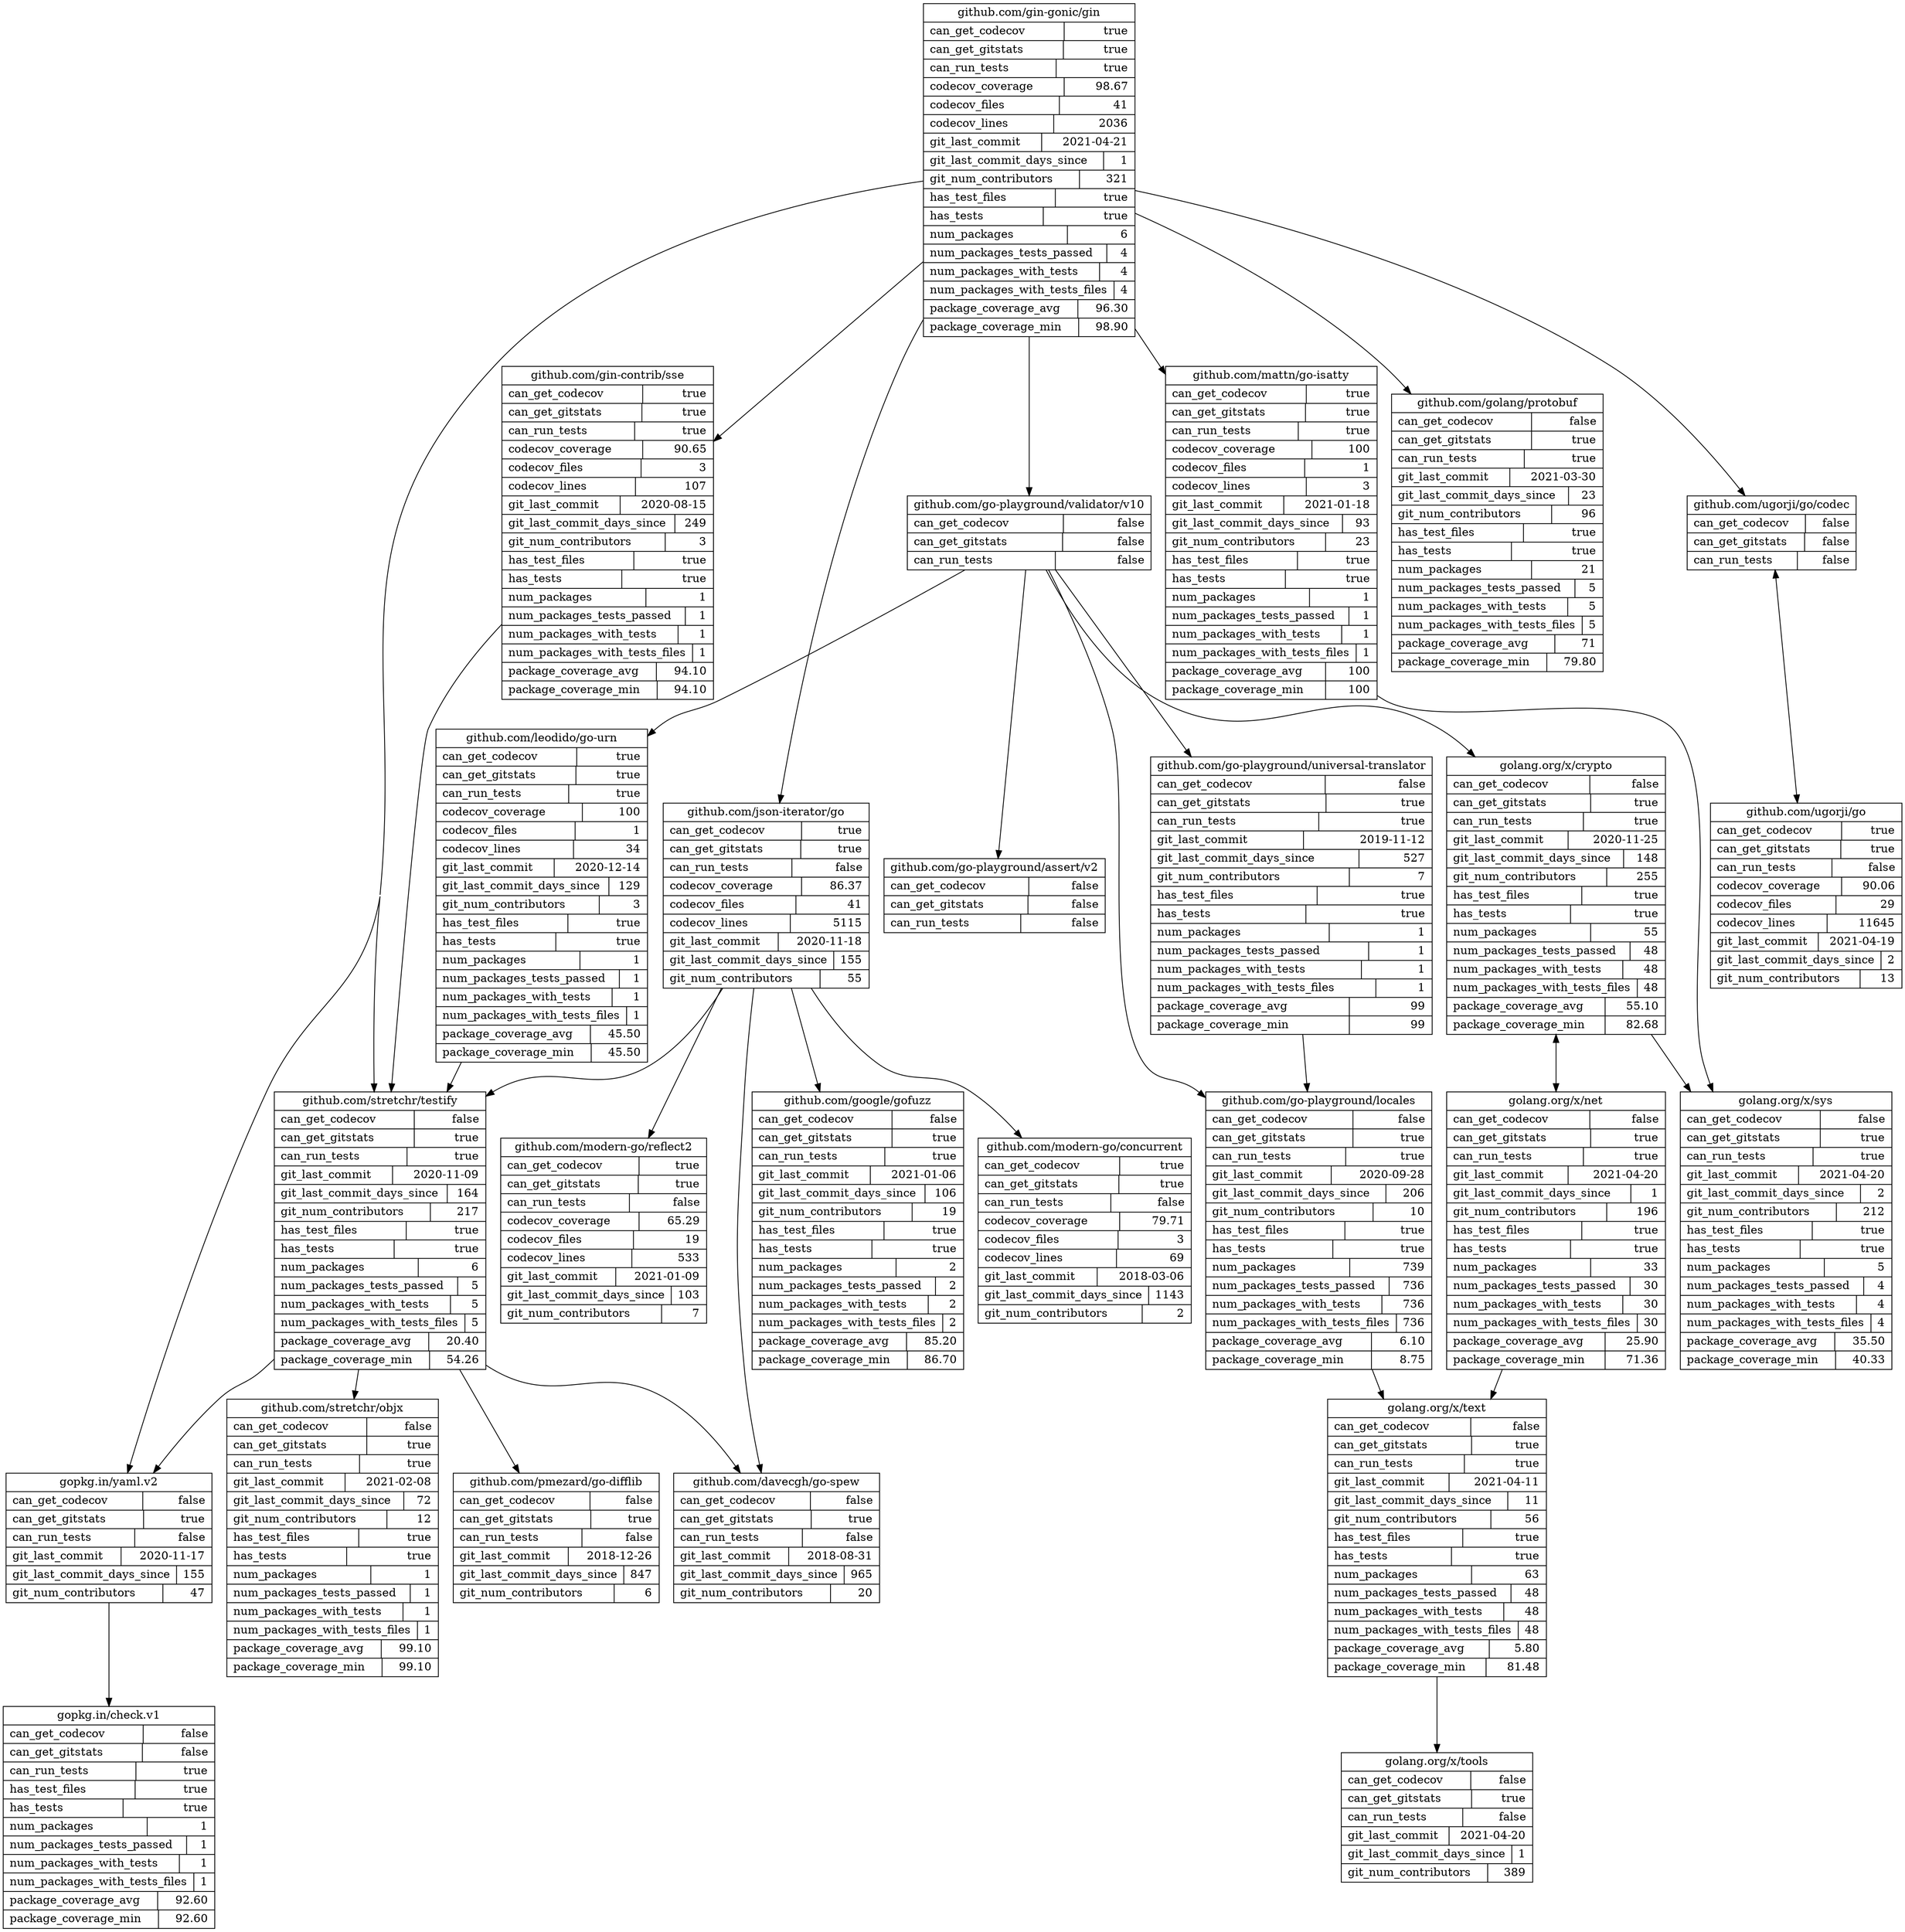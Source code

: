 digraph G {
	concentrate=True;
	rankdir=TB;
	node [shape=record];
	
	"github.com/gin-gonic/gin" [label="{ github.com/gin-gonic/gin | {can_get_codecov\l | true\r} | {can_get_gitstats\l | true\r} | {can_run_tests\l | true\r} | {codecov_coverage\l | 98.67\r} | {codecov_files\l | 41\r} | {codecov_lines\l | 2036\r} | {git_last_commit\l | 2021-04-21\r} | {git_last_commit_days_since\l | 1\r} | {git_num_contributors\l | 321\r} | {has_test_files\l | true\r} | {has_tests\l | true\r} | {num_packages\l | 6\r} | {num_packages_tests_passed\l | 4\r} | {num_packages_with_tests\l | 4\r} | {num_packages_with_tests_files\l | 4\r} | {package_coverage_avg\l | 96.30\r} | {package_coverage_min\l | 98.90\r} }"];
	"github.com/gin-contrib/sse" [label="{ github.com/gin-contrib/sse | {can_get_codecov\l | true\r} | {can_get_gitstats\l | true\r} | {can_run_tests\l | true\r} | {codecov_coverage\l | 90.65\r} | {codecov_files\l | 3\r} | {codecov_lines\l | 107\r} | {git_last_commit\l | 2020-08-15\r} | {git_last_commit_days_since\l | 249\r} | {git_num_contributors\l | 3\r} | {has_test_files\l | true\r} | {has_tests\l | true\r} | {num_packages\l | 1\r} | {num_packages_tests_passed\l | 1\r} | {num_packages_with_tests\l | 1\r} | {num_packages_with_tests_files\l | 1\r} | {package_coverage_avg\l | 94.10\r} | {package_coverage_min\l | 94.10\r} }"];
	"github.com/go-playground/validator/v10" [label="{ github.com/go-playground/validator/v10 | {can_get_codecov\l | false\r} | {can_get_gitstats\l | false\r} | {can_run_tests\l | false\r} }"];
	"github.com/golang/protobuf" [label="{ github.com/golang/protobuf | {can_get_codecov\l | false\r} | {can_get_gitstats\l | true\r} | {can_run_tests\l | true\r} | {git_last_commit\l | 2021-03-30\r} | {git_last_commit_days_since\l | 23\r} | {git_num_contributors\l | 96\r} | {has_test_files\l | true\r} | {has_tests\l | true\r} | {num_packages\l | 21\r} | {num_packages_tests_passed\l | 5\r} | {num_packages_with_tests\l | 5\r} | {num_packages_with_tests_files\l | 5\r} | {package_coverage_avg\l | 71\r} | {package_coverage_min\l | 79.80\r} }"];
	"github.com/json-iterator/go" [label="{ github.com/json-iterator/go | {can_get_codecov\l | true\r} | {can_get_gitstats\l | true\r} | {can_run_tests\l | false\r} | {codecov_coverage\l | 86.37\r} | {codecov_files\l | 41\r} | {codecov_lines\l | 5115\r} | {git_last_commit\l | 2020-11-18\r} | {git_last_commit_days_since\l | 155\r} | {git_num_contributors\l | 55\r} }"];
	"github.com/mattn/go-isatty" [label="{ github.com/mattn/go-isatty | {can_get_codecov\l | true\r} | {can_get_gitstats\l | true\r} | {can_run_tests\l | true\r} | {codecov_coverage\l | 100\r} | {codecov_files\l | 1\r} | {codecov_lines\l | 3\r} | {git_last_commit\l | 2021-01-18\r} | {git_last_commit_days_since\l | 93\r} | {git_num_contributors\l | 23\r} | {has_test_files\l | true\r} | {has_tests\l | true\r} | {num_packages\l | 1\r} | {num_packages_tests_passed\l | 1\r} | {num_packages_with_tests\l | 1\r} | {num_packages_with_tests_files\l | 1\r} | {package_coverage_avg\l | 100\r} | {package_coverage_min\l | 100\r} }"];
	"github.com/stretchr/testify" [label="{ github.com/stretchr/testify | {can_get_codecov\l | false\r} | {can_get_gitstats\l | true\r} | {can_run_tests\l | true\r} | {git_last_commit\l | 2020-11-09\r} | {git_last_commit_days_since\l | 164\r} | {git_num_contributors\l | 217\r} | {has_test_files\l | true\r} | {has_tests\l | true\r} | {num_packages\l | 6\r} | {num_packages_tests_passed\l | 5\r} | {num_packages_with_tests\l | 5\r} | {num_packages_with_tests_files\l | 5\r} | {package_coverage_avg\l | 20.40\r} | {package_coverage_min\l | 54.26\r} }"];
	"github.com/ugorji/go/codec" [label="{ github.com/ugorji/go/codec | {can_get_codecov\l | false\r} | {can_get_gitstats\l | false\r} | {can_run_tests\l | false\r} }"];
	"gopkg.in/yaml.v2" [label="{ gopkg.in/yaml.v2 | {can_get_codecov\l | false\r} | {can_get_gitstats\l | true\r} | {can_run_tests\l | false\r} | {git_last_commit\l | 2020-11-17\r} | {git_last_commit_days_since\l | 155\r} | {git_num_contributors\l | 47\r} }"];
	"github.com/go-playground/assert/v2" [label="{ github.com/go-playground/assert/v2 | {can_get_codecov\l | false\r} | {can_get_gitstats\l | false\r} | {can_run_tests\l | false\r} }"];
	"github.com/go-playground/locales" [label="{ github.com/go-playground/locales | {can_get_codecov\l | false\r} | {can_get_gitstats\l | true\r} | {can_run_tests\l | true\r} | {git_last_commit\l | 2020-09-28\r} | {git_last_commit_days_since\l | 206\r} | {git_num_contributors\l | 10\r} | {has_test_files\l | true\r} | {has_tests\l | true\r} | {num_packages\l | 739\r} | {num_packages_tests_passed\l | 736\r} | {num_packages_with_tests\l | 736\r} | {num_packages_with_tests_files\l | 736\r} | {package_coverage_avg\l | 6.10\r} | {package_coverage_min\l | 8.75\r} }"];
	"github.com/go-playground/universal-translator" [label="{ github.com/go-playground/universal-translator | {can_get_codecov\l | false\r} | {can_get_gitstats\l | true\r} | {can_run_tests\l | true\r} | {git_last_commit\l | 2019-11-12\r} | {git_last_commit_days_since\l | 527\r} | {git_num_contributors\l | 7\r} | {has_test_files\l | true\r} | {has_tests\l | true\r} | {num_packages\l | 1\r} | {num_packages_tests_passed\l | 1\r} | {num_packages_with_tests\l | 1\r} | {num_packages_with_tests_files\l | 1\r} | {package_coverage_avg\l | 99\r} | {package_coverage_min\l | 99\r} }"];
	"github.com/leodido/go-urn" [label="{ github.com/leodido/go-urn | {can_get_codecov\l | true\r} | {can_get_gitstats\l | true\r} | {can_run_tests\l | true\r} | {codecov_coverage\l | 100\r} | {codecov_files\l | 1\r} | {codecov_lines\l | 34\r} | {git_last_commit\l | 2020-12-14\r} | {git_last_commit_days_since\l | 129\r} | {git_num_contributors\l | 3\r} | {has_test_files\l | true\r} | {has_tests\l | true\r} | {num_packages\l | 1\r} | {num_packages_tests_passed\l | 1\r} | {num_packages_with_tests\l | 1\r} | {num_packages_with_tests_files\l | 1\r} | {package_coverage_avg\l | 45.50\r} | {package_coverage_min\l | 45.50\r} }"];
	"golang.org/x/crypto" [label="{ golang.org/x/crypto | {can_get_codecov\l | false\r} | {can_get_gitstats\l | true\r} | {can_run_tests\l | true\r} | {git_last_commit\l | 2020-11-25\r} | {git_last_commit_days_since\l | 148\r} | {git_num_contributors\l | 255\r} | {has_test_files\l | true\r} | {has_tests\l | true\r} | {num_packages\l | 55\r} | {num_packages_tests_passed\l | 48\r} | {num_packages_with_tests\l | 48\r} | {num_packages_with_tests_files\l | 48\r} | {package_coverage_avg\l | 55.10\r} | {package_coverage_min\l | 82.68\r} }"];
	"github.com/davecgh/go-spew" [label="{ github.com/davecgh/go-spew | {can_get_codecov\l | false\r} | {can_get_gitstats\l | true\r} | {can_run_tests\l | false\r} | {git_last_commit\l | 2018-08-31\r} | {git_last_commit_days_since\l | 965\r} | {git_num_contributors\l | 20\r} }"];
	"github.com/google/gofuzz" [label="{ github.com/google/gofuzz | {can_get_codecov\l | false\r} | {can_get_gitstats\l | true\r} | {can_run_tests\l | true\r} | {git_last_commit\l | 2021-01-06\r} | {git_last_commit_days_since\l | 106\r} | {git_num_contributors\l | 19\r} | {has_test_files\l | true\r} | {has_tests\l | true\r} | {num_packages\l | 2\r} | {num_packages_tests_passed\l | 2\r} | {num_packages_with_tests\l | 2\r} | {num_packages_with_tests_files\l | 2\r} | {package_coverage_avg\l | 85.20\r} | {package_coverage_min\l | 86.70\r} }"];
	"github.com/modern-go/concurrent" [label="{ github.com/modern-go/concurrent | {can_get_codecov\l | true\r} | {can_get_gitstats\l | true\r} | {can_run_tests\l | false\r} | {codecov_coverage\l | 79.71\r} | {codecov_files\l | 3\r} | {codecov_lines\l | 69\r} | {git_last_commit\l | 2018-03-06\r} | {git_last_commit_days_since\l | 1143\r} | {git_num_contributors\l | 2\r} }"];
	"github.com/modern-go/reflect2" [label="{ github.com/modern-go/reflect2 | {can_get_codecov\l | true\r} | {can_get_gitstats\l | true\r} | {can_run_tests\l | false\r} | {codecov_coverage\l | 65.29\r} | {codecov_files\l | 19\r} | {codecov_lines\l | 533\r} | {git_last_commit\l | 2021-01-09\r} | {git_last_commit_days_since\l | 103\r} | {git_num_contributors\l | 7\r} }"];
	"golang.org/x/sys" [label="{ golang.org/x/sys | {can_get_codecov\l | false\r} | {can_get_gitstats\l | true\r} | {can_run_tests\l | true\r} | {git_last_commit\l | 2021-04-20\r} | {git_last_commit_days_since\l | 2\r} | {git_num_contributors\l | 212\r} | {has_test_files\l | true\r} | {has_tests\l | true\r} | {num_packages\l | 5\r} | {num_packages_tests_passed\l | 4\r} | {num_packages_with_tests\l | 4\r} | {num_packages_with_tests_files\l | 4\r} | {package_coverage_avg\l | 35.50\r} | {package_coverage_min\l | 40.33\r} }"];
	"github.com/pmezard/go-difflib" [label="{ github.com/pmezard/go-difflib | {can_get_codecov\l | false\r} | {can_get_gitstats\l | true\r} | {can_run_tests\l | false\r} | {git_last_commit\l | 2018-12-26\r} | {git_last_commit_days_since\l | 847\r} | {git_num_contributors\l | 6\r} }"];
	"github.com/stretchr/objx" [label="{ github.com/stretchr/objx | {can_get_codecov\l | false\r} | {can_get_gitstats\l | true\r} | {can_run_tests\l | true\r} | {git_last_commit\l | 2021-02-08\r} | {git_last_commit_days_since\l | 72\r} | {git_num_contributors\l | 12\r} | {has_test_files\l | true\r} | {has_tests\l | true\r} | {num_packages\l | 1\r} | {num_packages_tests_passed\l | 1\r} | {num_packages_with_tests\l | 1\r} | {num_packages_with_tests_files\l | 1\r} | {package_coverage_avg\l | 99.10\r} | {package_coverage_min\l | 99.10\r} }"];
	"github.com/ugorji/go" [label="{ github.com/ugorji/go | {can_get_codecov\l | true\r} | {can_get_gitstats\l | true\r} | {can_run_tests\l | false\r} | {codecov_coverage\l | 90.06\r} | {codecov_files\l | 29\r} | {codecov_lines\l | 11645\r} | {git_last_commit\l | 2021-04-19\r} | {git_last_commit_days_since\l | 2\r} | {git_num_contributors\l | 13\r} }"];
	"gopkg.in/check.v1" [label="{ gopkg.in/check.v1 | {can_get_codecov\l | false\r} | {can_get_gitstats\l | false\r} | {can_run_tests\l | true\r} | {has_test_files\l | true\r} | {has_tests\l | true\r} | {num_packages\l | 1\r} | {num_packages_tests_passed\l | 1\r} | {num_packages_with_tests\l | 1\r} | {num_packages_with_tests_files\l | 1\r} | {package_coverage_avg\l | 92.60\r} | {package_coverage_min\l | 92.60\r} }"];
	"golang.org/x/text" [label="{ golang.org/x/text | {can_get_codecov\l | false\r} | {can_get_gitstats\l | true\r} | {can_run_tests\l | true\r} | {git_last_commit\l | 2021-04-11\r} | {git_last_commit_days_since\l | 11\r} | {git_num_contributors\l | 56\r} | {has_test_files\l | true\r} | {has_tests\l | true\r} | {num_packages\l | 63\r} | {num_packages_tests_passed\l | 48\r} | {num_packages_with_tests\l | 48\r} | {num_packages_with_tests_files\l | 48\r} | {package_coverage_avg\l | 5.80\r} | {package_coverage_min\l | 81.48\r} }"];
	"golang.org/x/net" [label="{ golang.org/x/net | {can_get_codecov\l | false\r} | {can_get_gitstats\l | true\r} | {can_run_tests\l | true\r} | {git_last_commit\l | 2021-04-20\r} | {git_last_commit_days_since\l | 1\r} | {git_num_contributors\l | 196\r} | {has_test_files\l | true\r} | {has_tests\l | true\r} | {num_packages\l | 33\r} | {num_packages_tests_passed\l | 30\r} | {num_packages_with_tests\l | 30\r} | {num_packages_with_tests_files\l | 30\r} | {package_coverage_avg\l | 25.90\r} | {package_coverage_min\l | 71.36\r} }"];
	"golang.org/x/tools" [label="{ golang.org/x/tools | {can_get_codecov\l | false\r} | {can_get_gitstats\l | true\r} | {can_run_tests\l | false\r} | {git_last_commit\l | 2021-04-20\r} | {git_last_commit_days_since\l | 1\r} | {git_num_contributors\l | 389\r} }"];
	

	"github.com/gin-gonic/gin" -> "github.com/gin-contrib/sse";
	"github.com/gin-gonic/gin" -> "github.com/go-playground/validator/v10";
	"github.com/gin-gonic/gin" -> "github.com/golang/protobuf";
	"github.com/gin-gonic/gin" -> "github.com/json-iterator/go";
	"github.com/gin-gonic/gin" -> "github.com/mattn/go-isatty";
	"github.com/gin-gonic/gin" -> "github.com/stretchr/testify";
	"github.com/gin-gonic/gin" -> "github.com/ugorji/go/codec";
	"github.com/gin-gonic/gin" -> "gopkg.in/yaml.v2";
	"github.com/gin-contrib/sse" -> "github.com/stretchr/testify";
	"github.com/go-playground/validator/v10" -> "github.com/go-playground/assert/v2";
	"github.com/go-playground/validator/v10" -> "github.com/go-playground/locales";
	"github.com/go-playground/validator/v10" -> "github.com/go-playground/universal-translator";
	"github.com/go-playground/validator/v10" -> "github.com/leodido/go-urn";
	"github.com/go-playground/validator/v10" -> "golang.org/x/crypto";
	"github.com/json-iterator/go" -> "github.com/davecgh/go-spew";
	"github.com/json-iterator/go" -> "github.com/google/gofuzz";
	"github.com/json-iterator/go" -> "github.com/modern-go/concurrent";
	"github.com/json-iterator/go" -> "github.com/modern-go/reflect2";
	"github.com/json-iterator/go" -> "github.com/stretchr/testify";
	"github.com/mattn/go-isatty" -> "golang.org/x/sys";
	"github.com/stretchr/testify" -> "github.com/davecgh/go-spew";
	"github.com/stretchr/testify" -> "github.com/pmezard/go-difflib";
	"github.com/stretchr/testify" -> "github.com/stretchr/objx";
	"github.com/stretchr/testify" -> "gopkg.in/yaml.v2";
	"github.com/ugorji/go/codec" -> "github.com/ugorji/go";
	"gopkg.in/yaml.v2" -> "gopkg.in/check.v1";
	"github.com/stretchr/testify" -> "github.com/davecgh/go-spew";
	"github.com/stretchr/testify" -> "github.com/pmezard/go-difflib";
	"github.com/stretchr/testify" -> "github.com/stretchr/objx";
	"github.com/go-playground/locales" -> "golang.org/x/text";
	"github.com/go-playground/universal-translator" -> "github.com/go-playground/locales";
	"github.com/leodido/go-urn" -> "github.com/stretchr/testify";
	"golang.org/x/crypto" -> "golang.org/x/net";
	"golang.org/x/crypto" -> "golang.org/x/sys";
	"gopkg.in/yaml.v2" -> "gopkg.in/check.v1";
	"github.com/ugorji/go" -> "github.com/ugorji/go/codec";
	"golang.org/x/text" -> "golang.org/x/tools";
	"golang.org/x/net" -> "golang.org/x/crypto";
	"golang.org/x/net" -> "golang.org/x/text";
	"golang.org/x/crypto" -> "golang.org/x/sys";
	
}
